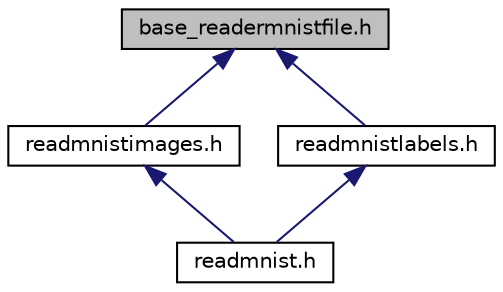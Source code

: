 digraph G
{
  edge [fontname="Helvetica",fontsize="10",labelfontname="Helvetica",labelfontsize="10"];
  node [fontname="Helvetica",fontsize="10",shape=record];
  Node1 [label="base_readermnistfile.h",height=0.2,width=0.4,color="black", fillcolor="grey75", style="filled" fontcolor="black"];
  Node1 -> Node2 [dir="back",color="midnightblue",fontsize="10",style="solid",fontname="Helvetica"];
  Node2 [label="readmnistimages.h",height=0.2,width=0.4,color="black", fillcolor="white", style="filled",URL="$readmnistimages_8h.html"];
  Node2 -> Node3 [dir="back",color="midnightblue",fontsize="10",style="solid",fontname="Helvetica"];
  Node3 [label="readmnist.h",height=0.2,width=0.4,color="black", fillcolor="white", style="filled",URL="$readmnist_8h.html"];
  Node1 -> Node4 [dir="back",color="midnightblue",fontsize="10",style="solid",fontname="Helvetica"];
  Node4 [label="readmnistlabels.h",height=0.2,width=0.4,color="black", fillcolor="white", style="filled",URL="$readmnistlabels_8h.html"];
  Node4 -> Node3 [dir="back",color="midnightblue",fontsize="10",style="solid",fontname="Helvetica"];
}
